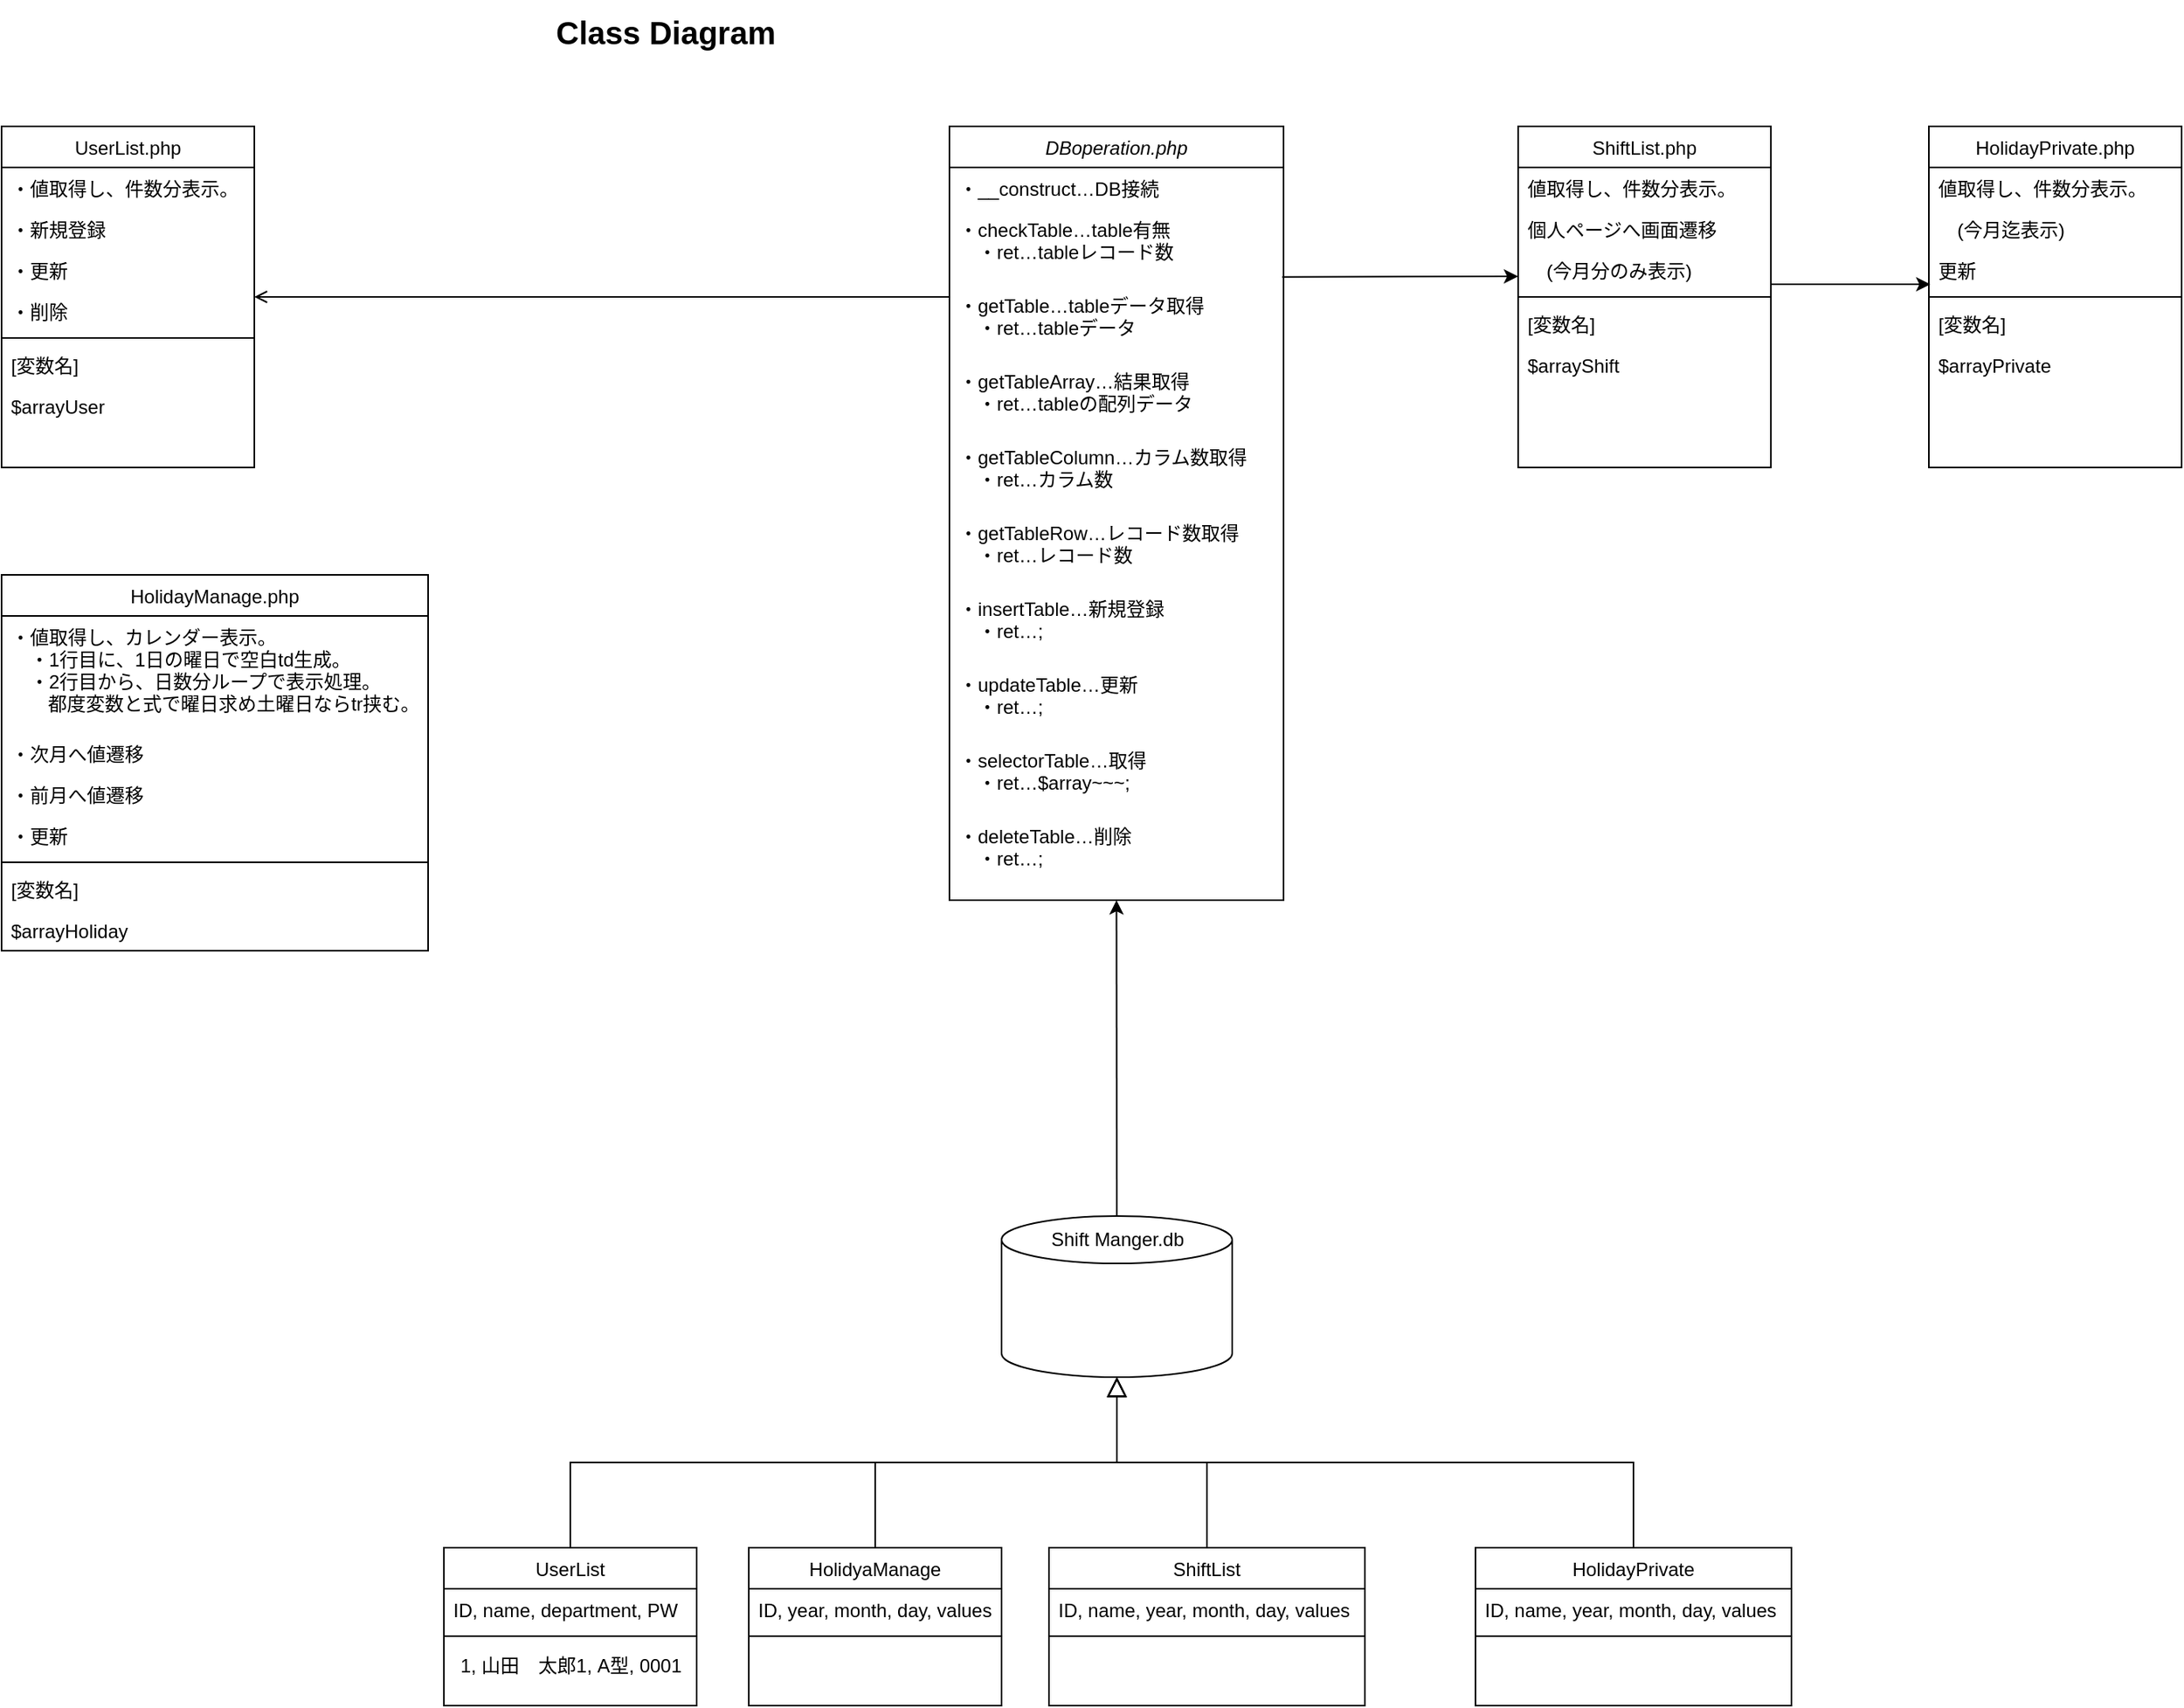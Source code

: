 <mxfile version="20.5.3" type="github">
  <diagram id="C5RBs43oDa-KdzZeNtuy" name="Page-1">
    <mxGraphModel dx="946" dy="613" grid="1" gridSize="10" guides="1" tooltips="1" connect="1" arrows="1" fold="1" page="1" pageScale="1" pageWidth="827" pageHeight="1169" math="0" shadow="0">
      <root>
        <mxCell id="WIyWlLk6GJQsqaUBKTNV-0" />
        <mxCell id="WIyWlLk6GJQsqaUBKTNV-1" parent="WIyWlLk6GJQsqaUBKTNV-0" />
        <mxCell id="zkfFHV4jXpPFQw0GAbJ--0" value="DBoperation.php" style="swimlane;fontStyle=2;align=center;verticalAlign=top;childLayout=stackLayout;horizontal=1;startSize=26;horizontalStack=0;resizeParent=1;resizeLast=0;collapsible=1;marginBottom=0;rounded=0;shadow=0;strokeWidth=1;" parent="WIyWlLk6GJQsqaUBKTNV-1" vertex="1">
          <mxGeometry x="720" y="120" width="211.5" height="490" as="geometry">
            <mxRectangle x="753" y="120" width="160" height="26" as="alternateBounds" />
          </mxGeometry>
        </mxCell>
        <mxCell id="zkfFHV4jXpPFQw0GAbJ--1" value="・__construct…DB接続" style="text;align=left;verticalAlign=top;spacingLeft=4;spacingRight=4;overflow=hidden;rotatable=0;points=[[0,0.5],[1,0.5]];portConstraint=eastwest;" parent="zkfFHV4jXpPFQw0GAbJ--0" vertex="1">
          <mxGeometry y="26" width="211.5" height="26" as="geometry" />
        </mxCell>
        <mxCell id="zkfFHV4jXpPFQw0GAbJ--2" value="・checkTable…table有無&#xa;　・ret…tableレコード数" style="text;align=left;verticalAlign=top;spacingLeft=4;spacingRight=4;overflow=hidden;rotatable=0;points=[[0,0.5],[1,0.5]];portConstraint=eastwest;rounded=0;shadow=0;html=0;" parent="zkfFHV4jXpPFQw0GAbJ--0" vertex="1">
          <mxGeometry y="52" width="211.5" height="48" as="geometry" />
        </mxCell>
        <mxCell id="Wx7udCK2eIveqjbXuiab-0" value="・getTable…tableデータ取得&#xa;　・ret…tableデータ&#xa;" style="text;align=left;verticalAlign=top;spacingLeft=4;spacingRight=4;overflow=hidden;rotatable=0;points=[[0,0.5],[1,0.5]];portConstraint=eastwest;rounded=0;shadow=0;html=0;" parent="zkfFHV4jXpPFQw0GAbJ--0" vertex="1">
          <mxGeometry y="100" width="211.5" height="48" as="geometry" />
        </mxCell>
        <mxCell id="fXn5I6j6XStHYsRZwjCQ-5" value="・getTableArray…結果取得&#xa;　・ret…tableの配列データ&#xa;" style="text;align=left;verticalAlign=top;spacingLeft=4;spacingRight=4;overflow=hidden;rotatable=0;points=[[0,0.5],[1,0.5]];portConstraint=eastwest;rounded=0;shadow=0;html=0;" vertex="1" parent="zkfFHV4jXpPFQw0GAbJ--0">
          <mxGeometry y="148" width="211.5" height="48" as="geometry" />
        </mxCell>
        <mxCell id="fXn5I6j6XStHYsRZwjCQ-6" value="・getTableColumn…カラム数取得&#xa;　・ret…カラム数&#xa;" style="text;align=left;verticalAlign=top;spacingLeft=4;spacingRight=4;overflow=hidden;rotatable=0;points=[[0,0.5],[1,0.5]];portConstraint=eastwest;rounded=0;shadow=0;html=0;" vertex="1" parent="zkfFHV4jXpPFQw0GAbJ--0">
          <mxGeometry y="196" width="211.5" height="48" as="geometry" />
        </mxCell>
        <mxCell id="fXn5I6j6XStHYsRZwjCQ-7" value="・getTableRow…レコード数取得&#xa;　・ret…レコード数&#xa;" style="text;align=left;verticalAlign=top;spacingLeft=4;spacingRight=4;overflow=hidden;rotatable=0;points=[[0,0.5],[1,0.5]];portConstraint=eastwest;rounded=0;shadow=0;html=0;" vertex="1" parent="zkfFHV4jXpPFQw0GAbJ--0">
          <mxGeometry y="244" width="211.5" height="48" as="geometry" />
        </mxCell>
        <mxCell id="fXn5I6j6XStHYsRZwjCQ-8" value="・insertTable…新規登録&#xa;　・ret…;&#xa;" style="text;align=left;verticalAlign=top;spacingLeft=4;spacingRight=4;overflow=hidden;rotatable=0;points=[[0,0.5],[1,0.5]];portConstraint=eastwest;rounded=0;shadow=0;html=0;" vertex="1" parent="zkfFHV4jXpPFQw0GAbJ--0">
          <mxGeometry y="292" width="211.5" height="48" as="geometry" />
        </mxCell>
        <mxCell id="fXn5I6j6XStHYsRZwjCQ-11" value="・updateTable…更新&#xa;　・ret…;&#xa;" style="text;align=left;verticalAlign=top;spacingLeft=4;spacingRight=4;overflow=hidden;rotatable=0;points=[[0,0.5],[1,0.5]];portConstraint=eastwest;rounded=0;shadow=0;html=0;" vertex="1" parent="zkfFHV4jXpPFQw0GAbJ--0">
          <mxGeometry y="340" width="211.5" height="48" as="geometry" />
        </mxCell>
        <mxCell id="fXn5I6j6XStHYsRZwjCQ-9" value="・selectorTable…取得&#xa;　・ret…$array~~~;&#xa;" style="text;align=left;verticalAlign=top;spacingLeft=4;spacingRight=4;overflow=hidden;rotatable=0;points=[[0,0.5],[1,0.5]];portConstraint=eastwest;rounded=0;shadow=0;html=0;" vertex="1" parent="zkfFHV4jXpPFQw0GAbJ--0">
          <mxGeometry y="388" width="211.5" height="48" as="geometry" />
        </mxCell>
        <mxCell id="fXn5I6j6XStHYsRZwjCQ-10" value="・deleteTable…削除&#xa;　・ret…;&#xa;" style="text;align=left;verticalAlign=top;spacingLeft=4;spacingRight=4;overflow=hidden;rotatable=0;points=[[0,0.5],[1,0.5]];portConstraint=eastwest;rounded=0;shadow=0;html=0;" vertex="1" parent="zkfFHV4jXpPFQw0GAbJ--0">
          <mxGeometry y="436" width="211.5" height="48" as="geometry" />
        </mxCell>
        <mxCell id="zkfFHV4jXpPFQw0GAbJ--13" value="UserList" style="swimlane;fontStyle=0;align=center;verticalAlign=top;childLayout=stackLayout;horizontal=1;startSize=26;horizontalStack=0;resizeParent=1;resizeLast=0;collapsible=1;marginBottom=0;rounded=0;shadow=0;strokeWidth=1;" parent="WIyWlLk6GJQsqaUBKTNV-1" vertex="1">
          <mxGeometry x="400" y="1020" width="160" height="100" as="geometry">
            <mxRectangle x="407" y="620" width="170" height="26" as="alternateBounds" />
          </mxGeometry>
        </mxCell>
        <mxCell id="zkfFHV4jXpPFQw0GAbJ--14" value="ID, name, department, PW " style="text;align=left;verticalAlign=top;spacingLeft=4;spacingRight=4;overflow=hidden;rotatable=0;points=[[0,0.5],[1,0.5]];portConstraint=eastwest;" parent="zkfFHV4jXpPFQw0GAbJ--13" vertex="1">
          <mxGeometry y="26" width="160" height="26" as="geometry" />
        </mxCell>
        <mxCell id="zkfFHV4jXpPFQw0GAbJ--15" value="" style="line;html=1;strokeWidth=1;align=left;verticalAlign=middle;spacingTop=-1;spacingLeft=3;spacingRight=3;rotatable=0;labelPosition=right;points=[];portConstraint=eastwest;" parent="zkfFHV4jXpPFQw0GAbJ--13" vertex="1">
          <mxGeometry y="52" width="160" height="8" as="geometry" />
        </mxCell>
        <mxCell id="Wx7udCK2eIveqjbXuiab-48" value="1, 山田　太郎1, A型, 0001" style="text;html=1;align=center;verticalAlign=middle;resizable=0;points=[];autosize=1;strokeColor=none;fillColor=none;fontSize=12;" parent="zkfFHV4jXpPFQw0GAbJ--13" vertex="1">
          <mxGeometry y="60" width="160" height="30" as="geometry" />
        </mxCell>
        <mxCell id="zkfFHV4jXpPFQw0GAbJ--16" value="" style="endArrow=block;endSize=10;endFill=0;shadow=0;strokeWidth=1;rounded=0;edgeStyle=elbowEdgeStyle;elbow=vertical;entryX=0.5;entryY=1;entryDx=0;entryDy=0;entryPerimeter=0;" parent="WIyWlLk6GJQsqaUBKTNV-1" source="zkfFHV4jXpPFQw0GAbJ--13" target="Wx7udCK2eIveqjbXuiab-3" edge="1">
          <mxGeometry width="160" relative="1" as="geometry">
            <mxPoint x="210" y="373" as="sourcePoint" />
            <mxPoint x="310" y="271" as="targetPoint" />
          </mxGeometry>
        </mxCell>
        <mxCell id="zkfFHV4jXpPFQw0GAbJ--17" value="UserList.php" style="swimlane;fontStyle=0;align=center;verticalAlign=top;childLayout=stackLayout;horizontal=1;startSize=26;horizontalStack=0;resizeParent=1;resizeLast=0;collapsible=1;marginBottom=0;rounded=0;shadow=0;strokeWidth=1;" parent="WIyWlLk6GJQsqaUBKTNV-1" vertex="1">
          <mxGeometry x="120" y="120" width="160" height="216" as="geometry">
            <mxRectangle x="550" y="140" width="160" height="26" as="alternateBounds" />
          </mxGeometry>
        </mxCell>
        <mxCell id="zkfFHV4jXpPFQw0GAbJ--18" value="・値取得し、件数分表示。" style="text;align=left;verticalAlign=top;spacingLeft=4;spacingRight=4;overflow=hidden;rotatable=0;points=[[0,0.5],[1,0.5]];portConstraint=eastwest;" parent="zkfFHV4jXpPFQw0GAbJ--17" vertex="1">
          <mxGeometry y="26" width="160" height="26" as="geometry" />
        </mxCell>
        <mxCell id="zkfFHV4jXpPFQw0GAbJ--19" value="・新規登録" style="text;align=left;verticalAlign=top;spacingLeft=4;spacingRight=4;overflow=hidden;rotatable=0;points=[[0,0.5],[1,0.5]];portConstraint=eastwest;rounded=0;shadow=0;html=0;" parent="zkfFHV4jXpPFQw0GAbJ--17" vertex="1">
          <mxGeometry y="52" width="160" height="26" as="geometry" />
        </mxCell>
        <mxCell id="zkfFHV4jXpPFQw0GAbJ--20" value="・更新" style="text;align=left;verticalAlign=top;spacingLeft=4;spacingRight=4;overflow=hidden;rotatable=0;points=[[0,0.5],[1,0.5]];portConstraint=eastwest;rounded=0;shadow=0;html=0;" parent="zkfFHV4jXpPFQw0GAbJ--17" vertex="1">
          <mxGeometry y="78" width="160" height="26" as="geometry" />
        </mxCell>
        <mxCell id="zkfFHV4jXpPFQw0GAbJ--21" value="・削除" style="text;align=left;verticalAlign=top;spacingLeft=4;spacingRight=4;overflow=hidden;rotatable=0;points=[[0,0.5],[1,0.5]];portConstraint=eastwest;rounded=0;shadow=0;html=0;" parent="zkfFHV4jXpPFQw0GAbJ--17" vertex="1">
          <mxGeometry y="104" width="160" height="26" as="geometry" />
        </mxCell>
        <mxCell id="zkfFHV4jXpPFQw0GAbJ--23" value="" style="line;html=1;strokeWidth=1;align=left;verticalAlign=middle;spacingTop=-1;spacingLeft=3;spacingRight=3;rotatable=0;labelPosition=right;points=[];portConstraint=eastwest;" parent="zkfFHV4jXpPFQw0GAbJ--17" vertex="1">
          <mxGeometry y="130" width="160" height="8" as="geometry" />
        </mxCell>
        <mxCell id="zkfFHV4jXpPFQw0GAbJ--24" value="[変数名]" style="text;align=left;verticalAlign=top;spacingLeft=4;spacingRight=4;overflow=hidden;rotatable=0;points=[[0,0.5],[1,0.5]];portConstraint=eastwest;" parent="zkfFHV4jXpPFQw0GAbJ--17" vertex="1">
          <mxGeometry y="138" width="160" height="26" as="geometry" />
        </mxCell>
        <mxCell id="zkfFHV4jXpPFQw0GAbJ--25" value="$arrayUser" style="text;align=left;verticalAlign=top;spacingLeft=4;spacingRight=4;overflow=hidden;rotatable=0;points=[[0,0.5],[1,0.5]];portConstraint=eastwest;" parent="zkfFHV4jXpPFQw0GAbJ--17" vertex="1">
          <mxGeometry y="164" width="160" height="26" as="geometry" />
        </mxCell>
        <mxCell id="zkfFHV4jXpPFQw0GAbJ--26" value="" style="endArrow=open;shadow=0;strokeWidth=1;rounded=0;endFill=1;edgeStyle=elbowEdgeStyle;elbow=vertical;" parent="WIyWlLk6GJQsqaUBKTNV-1" source="zkfFHV4jXpPFQw0GAbJ--0" target="zkfFHV4jXpPFQw0GAbJ--17" edge="1">
          <mxGeometry x="0.5" y="41" relative="1" as="geometry">
            <mxPoint x="380" y="192" as="sourcePoint" />
            <mxPoint x="540" y="192" as="targetPoint" />
            <mxPoint x="-40" y="32" as="offset" />
          </mxGeometry>
        </mxCell>
        <mxCell id="zkfFHV4jXpPFQw0GAbJ--28" value="" style="resizable=0;align=right;verticalAlign=bottom;labelBackgroundColor=none;fontSize=12;" parent="zkfFHV4jXpPFQw0GAbJ--26" connectable="0" vertex="1">
          <mxGeometry x="1" relative="1" as="geometry">
            <mxPoint x="-7" y="4" as="offset" />
          </mxGeometry>
        </mxCell>
        <mxCell id="Wx7udCK2eIveqjbXuiab-2" value="Class Diagram" style="text;html=1;align=center;verticalAlign=middle;resizable=0;points=[];autosize=1;strokeColor=none;fillColor=none;strokeWidth=4;fontStyle=1;fontSize=20;" parent="WIyWlLk6GJQsqaUBKTNV-1" vertex="1">
          <mxGeometry x="460" y="40" width="160" height="40" as="geometry" />
        </mxCell>
        <mxCell id="Wx7udCK2eIveqjbXuiab-3" value="" style="shape=cylinder3;whiteSpace=wrap;html=1;boundedLbl=1;backgroundOutline=1;size=15;strokeWidth=1;fontSize=20;fontStyle=0" parent="WIyWlLk6GJQsqaUBKTNV-1" vertex="1">
          <mxGeometry x="753" y="810" width="146" height="102" as="geometry" />
        </mxCell>
        <mxCell id="Wx7udCK2eIveqjbXuiab-9" value="" style="endArrow=classic;html=1;rounded=0;fontSize=20;entryX=0.5;entryY=1;entryDx=0;entryDy=0;" parent="WIyWlLk6GJQsqaUBKTNV-1" source="Wx7udCK2eIveqjbXuiab-3" target="zkfFHV4jXpPFQw0GAbJ--0" edge="1">
          <mxGeometry width="50" height="50" relative="1" as="geometry">
            <mxPoint x="570" y="470" as="sourcePoint" />
            <mxPoint x="833" y="400" as="targetPoint" />
          </mxGeometry>
        </mxCell>
        <mxCell id="Wx7udCK2eIveqjbXuiab-10" value="Shift Manger.db" style="text;html=1;align=center;verticalAlign=middle;resizable=0;points=[];autosize=1;strokeColor=none;fillColor=none;fontSize=12;fontStyle=0" parent="WIyWlLk6GJQsqaUBKTNV-1" vertex="1">
          <mxGeometry x="771" y="810" width="110" height="30" as="geometry" />
        </mxCell>
        <mxCell id="Wx7udCK2eIveqjbXuiab-11" value="ShiftList" style="swimlane;fontStyle=0;align=center;verticalAlign=top;childLayout=stackLayout;horizontal=1;startSize=26;horizontalStack=0;resizeParent=1;resizeLast=0;collapsible=1;marginBottom=0;rounded=0;shadow=0;strokeWidth=1;" parent="WIyWlLk6GJQsqaUBKTNV-1" vertex="1">
          <mxGeometry x="783" y="1020" width="200" height="100" as="geometry">
            <mxRectangle x="790" y="620" width="170" height="26" as="alternateBounds" />
          </mxGeometry>
        </mxCell>
        <mxCell id="Wx7udCK2eIveqjbXuiab-12" value="ID, name, year, month, day, values" style="text;align=left;verticalAlign=top;spacingLeft=4;spacingRight=4;overflow=hidden;rotatable=0;points=[[0,0.5],[1,0.5]];portConstraint=eastwest;" parent="Wx7udCK2eIveqjbXuiab-11" vertex="1">
          <mxGeometry y="26" width="200" height="26" as="geometry" />
        </mxCell>
        <mxCell id="Wx7udCK2eIveqjbXuiab-13" value="" style="line;html=1;strokeWidth=1;align=left;verticalAlign=middle;spacingTop=-1;spacingLeft=3;spacingRight=3;rotatable=0;labelPosition=right;points=[];portConstraint=eastwest;" parent="Wx7udCK2eIveqjbXuiab-11" vertex="1">
          <mxGeometry y="52" width="200" height="8" as="geometry" />
        </mxCell>
        <mxCell id="Wx7udCK2eIveqjbXuiab-14" value="HolidayPrivate" style="swimlane;fontStyle=0;align=center;verticalAlign=top;childLayout=stackLayout;horizontal=1;startSize=26;horizontalStack=0;resizeParent=1;resizeLast=0;collapsible=1;marginBottom=0;rounded=0;shadow=0;strokeWidth=1;" parent="WIyWlLk6GJQsqaUBKTNV-1" vertex="1">
          <mxGeometry x="1053" y="1020" width="200" height="100" as="geometry">
            <mxRectangle x="1060" y="620" width="170" height="26" as="alternateBounds" />
          </mxGeometry>
        </mxCell>
        <mxCell id="Wx7udCK2eIveqjbXuiab-15" value="ID, name, year, month, day, values" style="text;align=left;verticalAlign=top;spacingLeft=4;spacingRight=4;overflow=hidden;rotatable=0;points=[[0,0.5],[1,0.5]];portConstraint=eastwest;" parent="Wx7udCK2eIveqjbXuiab-14" vertex="1">
          <mxGeometry y="26" width="200" height="26" as="geometry" />
        </mxCell>
        <mxCell id="Wx7udCK2eIveqjbXuiab-16" value="" style="line;html=1;strokeWidth=1;align=left;verticalAlign=middle;spacingTop=-1;spacingLeft=3;spacingRight=3;rotatable=0;labelPosition=right;points=[];portConstraint=eastwest;" parent="Wx7udCK2eIveqjbXuiab-14" vertex="1">
          <mxGeometry y="52" width="200" height="8" as="geometry" />
        </mxCell>
        <mxCell id="Wx7udCK2eIveqjbXuiab-17" value="HolidyaManage" style="swimlane;fontStyle=0;align=center;verticalAlign=top;childLayout=stackLayout;horizontal=1;startSize=26;horizontalStack=0;resizeParent=1;resizeLast=0;collapsible=1;marginBottom=0;rounded=0;shadow=0;strokeWidth=1;" parent="WIyWlLk6GJQsqaUBKTNV-1" vertex="1">
          <mxGeometry x="593" y="1020" width="160" height="100" as="geometry">
            <mxRectangle x="600" y="620" width="170" height="26" as="alternateBounds" />
          </mxGeometry>
        </mxCell>
        <mxCell id="Wx7udCK2eIveqjbXuiab-18" value="ID, year, month, day, values" style="text;align=left;verticalAlign=top;spacingLeft=4;spacingRight=4;overflow=hidden;rotatable=0;points=[[0,0.5],[1,0.5]];portConstraint=eastwest;" parent="Wx7udCK2eIveqjbXuiab-17" vertex="1">
          <mxGeometry y="26" width="160" height="26" as="geometry" />
        </mxCell>
        <mxCell id="Wx7udCK2eIveqjbXuiab-19" value="" style="line;html=1;strokeWidth=1;align=left;verticalAlign=middle;spacingTop=-1;spacingLeft=3;spacingRight=3;rotatable=0;labelPosition=right;points=[];portConstraint=eastwest;" parent="Wx7udCK2eIveqjbXuiab-17" vertex="1">
          <mxGeometry y="52" width="160" height="8" as="geometry" />
        </mxCell>
        <mxCell id="Wx7udCK2eIveqjbXuiab-20" value="" style="endArrow=block;endSize=10;endFill=0;shadow=0;strokeWidth=1;rounded=0;edgeStyle=elbowEdgeStyle;elbow=vertical;entryX=0.5;entryY=1;entryDx=0;entryDy=0;entryPerimeter=0;exitX=0.5;exitY=0;exitDx=0;exitDy=0;" parent="WIyWlLk6GJQsqaUBKTNV-1" source="Wx7udCK2eIveqjbXuiab-11" target="Wx7udCK2eIveqjbXuiab-3" edge="1">
          <mxGeometry width="160" relative="1" as="geometry">
            <mxPoint x="497" y="630" as="sourcePoint" />
            <mxPoint x="690" y="572" as="targetPoint" />
          </mxGeometry>
        </mxCell>
        <mxCell id="Wx7udCK2eIveqjbXuiab-21" value="" style="endArrow=block;endSize=10;endFill=0;shadow=0;strokeWidth=1;rounded=0;edgeStyle=elbowEdgeStyle;elbow=vertical;exitX=0.5;exitY=0;exitDx=0;exitDy=0;" parent="WIyWlLk6GJQsqaUBKTNV-1" source="Wx7udCK2eIveqjbXuiab-17" target="Wx7udCK2eIveqjbXuiab-3" edge="1">
          <mxGeometry width="160" relative="1" as="geometry">
            <mxPoint x="507" y="640" as="sourcePoint" />
            <mxPoint x="680" y="560" as="targetPoint" />
          </mxGeometry>
        </mxCell>
        <mxCell id="Wx7udCK2eIveqjbXuiab-22" value="" style="endArrow=block;endSize=10;endFill=0;shadow=0;strokeWidth=1;rounded=0;edgeStyle=elbowEdgeStyle;elbow=vertical;entryX=0.5;entryY=1;entryDx=0;entryDy=0;entryPerimeter=0;" parent="WIyWlLk6GJQsqaUBKTNV-1" source="Wx7udCK2eIveqjbXuiab-14" target="Wx7udCK2eIveqjbXuiab-3" edge="1">
          <mxGeometry width="160" relative="1" as="geometry">
            <mxPoint x="880" y="630" as="sourcePoint" />
            <mxPoint x="690" y="572" as="targetPoint" />
          </mxGeometry>
        </mxCell>
        <mxCell id="Wx7udCK2eIveqjbXuiab-51" value="ShiftList.php" style="swimlane;fontStyle=0;align=center;verticalAlign=top;childLayout=stackLayout;horizontal=1;startSize=26;horizontalStack=0;resizeParent=1;resizeLast=0;collapsible=1;marginBottom=0;rounded=0;shadow=0;strokeWidth=1;" parent="WIyWlLk6GJQsqaUBKTNV-1" vertex="1">
          <mxGeometry x="1080" y="120" width="160" height="216" as="geometry">
            <mxRectangle x="550" y="140" width="160" height="26" as="alternateBounds" />
          </mxGeometry>
        </mxCell>
        <mxCell id="Wx7udCK2eIveqjbXuiab-52" value="値取得し、件数分表示。" style="text;align=left;verticalAlign=top;spacingLeft=4;spacingRight=4;overflow=hidden;rotatable=0;points=[[0,0.5],[1,0.5]];portConstraint=eastwest;" parent="Wx7udCK2eIveqjbXuiab-51" vertex="1">
          <mxGeometry y="26" width="160" height="26" as="geometry" />
        </mxCell>
        <mxCell id="Wx7udCK2eIveqjbXuiab-53" value="個人ページへ画面遷移" style="text;align=left;verticalAlign=top;spacingLeft=4;spacingRight=4;overflow=hidden;rotatable=0;points=[[0,0.5],[1,0.5]];portConstraint=eastwest;rounded=0;shadow=0;html=0;" parent="Wx7udCK2eIveqjbXuiab-51" vertex="1">
          <mxGeometry y="52" width="160" height="26" as="geometry" />
        </mxCell>
        <mxCell id="Wx7udCK2eIveqjbXuiab-56" value="　(今月分のみ表示)" style="text;align=left;verticalAlign=top;spacingLeft=4;spacingRight=4;overflow=hidden;rotatable=0;points=[[0,0.5],[1,0.5]];portConstraint=eastwest;rounded=0;shadow=0;html=0;fontStyle=0" parent="Wx7udCK2eIveqjbXuiab-51" vertex="1">
          <mxGeometry y="78" width="160" height="26" as="geometry" />
        </mxCell>
        <mxCell id="Wx7udCK2eIveqjbXuiab-57" value="" style="line;html=1;strokeWidth=1;align=left;verticalAlign=middle;spacingTop=-1;spacingLeft=3;spacingRight=3;rotatable=0;labelPosition=right;points=[];portConstraint=eastwest;" parent="Wx7udCK2eIveqjbXuiab-51" vertex="1">
          <mxGeometry y="104" width="160" height="8" as="geometry" />
        </mxCell>
        <mxCell id="Wx7udCK2eIveqjbXuiab-58" value="[変数名]" style="text;align=left;verticalAlign=top;spacingLeft=4;spacingRight=4;overflow=hidden;rotatable=0;points=[[0,0.5],[1,0.5]];portConstraint=eastwest;" parent="Wx7udCK2eIveqjbXuiab-51" vertex="1">
          <mxGeometry y="112" width="160" height="26" as="geometry" />
        </mxCell>
        <mxCell id="Wx7udCK2eIveqjbXuiab-59" value="$arrayShift" style="text;align=left;verticalAlign=top;spacingLeft=4;spacingRight=4;overflow=hidden;rotatable=0;points=[[0,0.5],[1,0.5]];portConstraint=eastwest;" parent="Wx7udCK2eIveqjbXuiab-51" vertex="1">
          <mxGeometry y="138" width="160" height="26" as="geometry" />
        </mxCell>
        <mxCell id="Wx7udCK2eIveqjbXuiab-60" value="HolidayManage.php" style="swimlane;fontStyle=0;align=center;verticalAlign=top;childLayout=stackLayout;horizontal=1;startSize=26;horizontalStack=0;resizeParent=1;resizeLast=0;collapsible=1;marginBottom=0;rounded=0;shadow=0;strokeWidth=1;" parent="WIyWlLk6GJQsqaUBKTNV-1" vertex="1">
          <mxGeometry x="120" y="404" width="270" height="238" as="geometry">
            <mxRectangle x="550" y="140" width="160" height="26" as="alternateBounds" />
          </mxGeometry>
        </mxCell>
        <mxCell id="Wx7udCK2eIveqjbXuiab-61" value="・値取得し、カレンダー表示。&#xa;　・1行目に、1日の曜日で空白td生成。&#xa;　・2行目から、日数分ループで表示処理。&#xa;       都度変数と式で曜日求め土曜日ならtr挟む。" style="text;align=left;verticalAlign=top;spacingLeft=4;spacingRight=4;overflow=hidden;rotatable=0;points=[[0,0.5],[1,0.5]];portConstraint=eastwest;" parent="Wx7udCK2eIveqjbXuiab-60" vertex="1">
          <mxGeometry y="26" width="270" height="74" as="geometry" />
        </mxCell>
        <mxCell id="Wx7udCK2eIveqjbXuiab-63" value="・次月へ値遷移" style="text;align=left;verticalAlign=top;spacingLeft=4;spacingRight=4;overflow=hidden;rotatable=0;points=[[0,0.5],[1,0.5]];portConstraint=eastwest;rounded=0;shadow=0;html=0;" parent="Wx7udCK2eIveqjbXuiab-60" vertex="1">
          <mxGeometry y="100" width="270" height="26" as="geometry" />
        </mxCell>
        <mxCell id="Wx7udCK2eIveqjbXuiab-64" value="・前月へ値遷移" style="text;align=left;verticalAlign=top;spacingLeft=4;spacingRight=4;overflow=hidden;rotatable=0;points=[[0,0.5],[1,0.5]];portConstraint=eastwest;rounded=0;shadow=0;html=0;" parent="Wx7udCK2eIveqjbXuiab-60" vertex="1">
          <mxGeometry y="126" width="270" height="26" as="geometry" />
        </mxCell>
        <mxCell id="Wx7udCK2eIveqjbXuiab-65" value="・更新" style="text;align=left;verticalAlign=top;spacingLeft=4;spacingRight=4;overflow=hidden;rotatable=0;points=[[0,0.5],[1,0.5]];portConstraint=eastwest;rounded=0;shadow=0;html=0;" parent="Wx7udCK2eIveqjbXuiab-60" vertex="1">
          <mxGeometry y="152" width="270" height="26" as="geometry" />
        </mxCell>
        <mxCell id="Wx7udCK2eIveqjbXuiab-66" value="" style="line;html=1;strokeWidth=1;align=left;verticalAlign=middle;spacingTop=-1;spacingLeft=3;spacingRight=3;rotatable=0;labelPosition=right;points=[];portConstraint=eastwest;" parent="Wx7udCK2eIveqjbXuiab-60" vertex="1">
          <mxGeometry y="178" width="270" height="8" as="geometry" />
        </mxCell>
        <mxCell id="Wx7udCK2eIveqjbXuiab-67" value="[変数名]" style="text;align=left;verticalAlign=top;spacingLeft=4;spacingRight=4;overflow=hidden;rotatable=0;points=[[0,0.5],[1,0.5]];portConstraint=eastwest;" parent="Wx7udCK2eIveqjbXuiab-60" vertex="1">
          <mxGeometry y="186" width="270" height="26" as="geometry" />
        </mxCell>
        <mxCell id="Wx7udCK2eIveqjbXuiab-68" value="$arrayHoliday" style="text;align=left;verticalAlign=top;spacingLeft=4;spacingRight=4;overflow=hidden;rotatable=0;points=[[0,0.5],[1,0.5]];portConstraint=eastwest;" parent="Wx7udCK2eIveqjbXuiab-60" vertex="1">
          <mxGeometry y="212" width="270" height="26" as="geometry" />
        </mxCell>
        <mxCell id="Wx7udCK2eIveqjbXuiab-69" value="" style="endArrow=classic;html=1;rounded=0;fontSize=12;exitX=0.996;exitY=0.904;exitDx=0;exitDy=0;exitPerimeter=0;" parent="WIyWlLk6GJQsqaUBKTNV-1" source="zkfFHV4jXpPFQw0GAbJ--2" edge="1">
          <mxGeometry width="50" height="50" relative="1" as="geometry">
            <mxPoint x="530" y="220" as="sourcePoint" />
            <mxPoint x="1080" y="215" as="targetPoint" />
          </mxGeometry>
        </mxCell>
        <mxCell id="Wx7udCK2eIveqjbXuiab-70" value="HolidayPrivate.php" style="swimlane;fontStyle=0;align=center;verticalAlign=top;childLayout=stackLayout;horizontal=1;startSize=26;horizontalStack=0;resizeParent=1;resizeLast=0;collapsible=1;marginBottom=0;rounded=0;shadow=0;strokeWidth=1;" parent="WIyWlLk6GJQsqaUBKTNV-1" vertex="1">
          <mxGeometry x="1340" y="120" width="160" height="216" as="geometry">
            <mxRectangle x="550" y="140" width="160" height="26" as="alternateBounds" />
          </mxGeometry>
        </mxCell>
        <mxCell id="Wx7udCK2eIveqjbXuiab-71" value="値取得し、件数分表示。" style="text;align=left;verticalAlign=top;spacingLeft=4;spacingRight=4;overflow=hidden;rotatable=0;points=[[0,0.5],[1,0.5]];portConstraint=eastwest;" parent="Wx7udCK2eIveqjbXuiab-70" vertex="1">
          <mxGeometry y="26" width="160" height="26" as="geometry" />
        </mxCell>
        <mxCell id="Wx7udCK2eIveqjbXuiab-72" value="　(今月迄表示)" style="text;align=left;verticalAlign=top;spacingLeft=4;spacingRight=4;overflow=hidden;rotatable=0;points=[[0,0.5],[1,0.5]];portConstraint=eastwest;rounded=0;shadow=0;html=0;fontStyle=0" parent="Wx7udCK2eIveqjbXuiab-70" vertex="1">
          <mxGeometry y="52" width="160" height="26" as="geometry" />
        </mxCell>
        <mxCell id="Wx7udCK2eIveqjbXuiab-73" value="更新" style="text;align=left;verticalAlign=top;spacingLeft=4;spacingRight=4;overflow=hidden;rotatable=0;points=[[0,0.5],[1,0.5]];portConstraint=eastwest;rounded=0;shadow=0;html=0;" parent="Wx7udCK2eIveqjbXuiab-70" vertex="1">
          <mxGeometry y="78" width="160" height="26" as="geometry" />
        </mxCell>
        <mxCell id="Wx7udCK2eIveqjbXuiab-76" value="" style="line;html=1;strokeWidth=1;align=left;verticalAlign=middle;spacingTop=-1;spacingLeft=3;spacingRight=3;rotatable=0;labelPosition=right;points=[];portConstraint=eastwest;" parent="Wx7udCK2eIveqjbXuiab-70" vertex="1">
          <mxGeometry y="104" width="160" height="8" as="geometry" />
        </mxCell>
        <mxCell id="Wx7udCK2eIveqjbXuiab-77" value="[変数名]" style="text;align=left;verticalAlign=top;spacingLeft=4;spacingRight=4;overflow=hidden;rotatable=0;points=[[0,0.5],[1,0.5]];portConstraint=eastwest;" parent="Wx7udCK2eIveqjbXuiab-70" vertex="1">
          <mxGeometry y="112" width="160" height="26" as="geometry" />
        </mxCell>
        <mxCell id="Wx7udCK2eIveqjbXuiab-78" value="$arrayPrivate" style="text;align=left;verticalAlign=top;spacingLeft=4;spacingRight=4;overflow=hidden;rotatable=0;points=[[0,0.5],[1,0.5]];portConstraint=eastwest;" parent="Wx7udCK2eIveqjbXuiab-70" vertex="1">
          <mxGeometry y="138" width="160" height="26" as="geometry" />
        </mxCell>
        <mxCell id="fXn5I6j6XStHYsRZwjCQ-0" value="" style="endArrow=classic;html=1;rounded=0;entryX=0.006;entryY=-0.154;entryDx=0;entryDy=0;entryPerimeter=0;" edge="1" parent="WIyWlLk6GJQsqaUBKTNV-1">
          <mxGeometry width="50" height="50" relative="1" as="geometry">
            <mxPoint x="1240" y="220" as="sourcePoint" />
            <mxPoint x="1340.96" y="219.996" as="targetPoint" />
          </mxGeometry>
        </mxCell>
      </root>
    </mxGraphModel>
  </diagram>
</mxfile>
